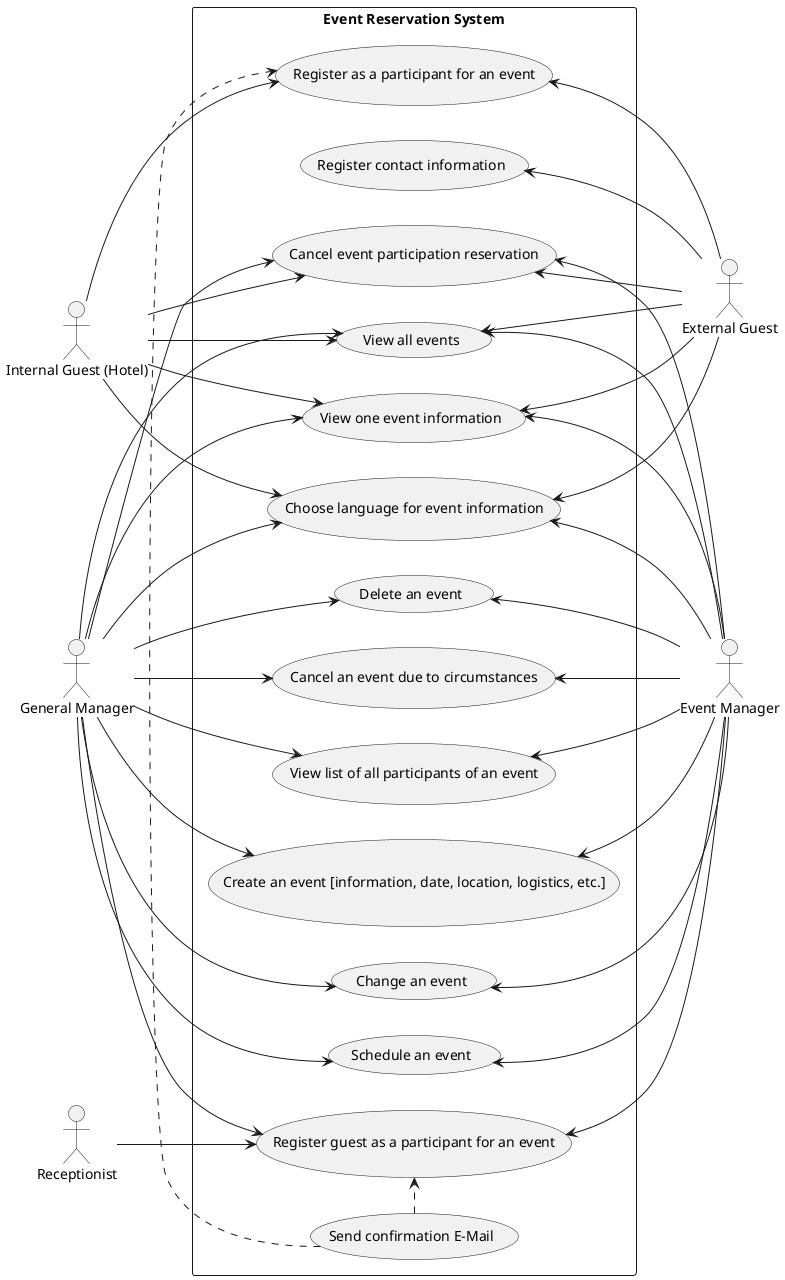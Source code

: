 @startuml

left to right direction


actor "Internal Guest (Hotel)" as Guest
actor "Event Manager" as EM
actor "General Manager" as GM
actor "External Guest" as EX
actor "Receptionist" as REC

rectangle "Event Reservation System" {
    (Register as a participant for an event) as (EventBook)
    (Cancel event participation reservation) as (EventReservationCancel)
    (View all events) as (EventAll)
    (View one event information) as (EventView)
    (Choose language for event information) as (EventLanguage)
    (Create an event [information, date, location, logistics, etc.]) as (EventCreate)
    (Change an event) as (EventChange)
    (Schedule an event) as (EventSchedule)
    (Delete an event) as (EventDelete)
    (Cancel an event due to circumstances) as (EventCancel)
    (Register guest as a participant for an event) as (RegisterParticipant)
    (View list of all participants of an event) as (ViewAll)


    Guest --> (EventBook)
    Guest --> (EventReservationCancel)
    Guest --> (EventAll)
    Guest --> (EventView)
    Guest --> (EventLanguage)

    (EventBook) <-- EX
    (EventReservationCancel) <-- EX
    (EventAll) <-- EX
    (EventView) <-- EX
    (EventLanguage) <-- EX
    (Register contact information) <-- EX

    (Send confirmation E-Mail) .> (EventBook)

    (EventAll) <-- EM
    (EventView) <-- EM
    (EventLanguage) <-- EM
    (EventCreate) <-- EM
    (EventChange) <-- EM
    (EventSchedule) <-- EM
    (EventDelete) <-- EM
    (EventReservationCancel) <-- EM
    (EventCancel) <-- EM
    (ViewAll) <-- EM
    (RegisterParticipant) <-- EM

    GM --> (EventAll)
    GM --> (EventView)
    GM --> (EventLanguage)
    GM --> (EventCreate)
    GM --> (EventChange)
    GM --> (EventSchedule)
    GM --> (EventDelete)
    GM --> (EventReservationCancel)
    GM --> (EventCancel)
    GM --> (ViewAll)
    GM --> (RegisterParticipant)

    REC --> (RegisterParticipant)

    (Send confirmation E-Mail) .> (RegisterParticipant)
}

@enduml
